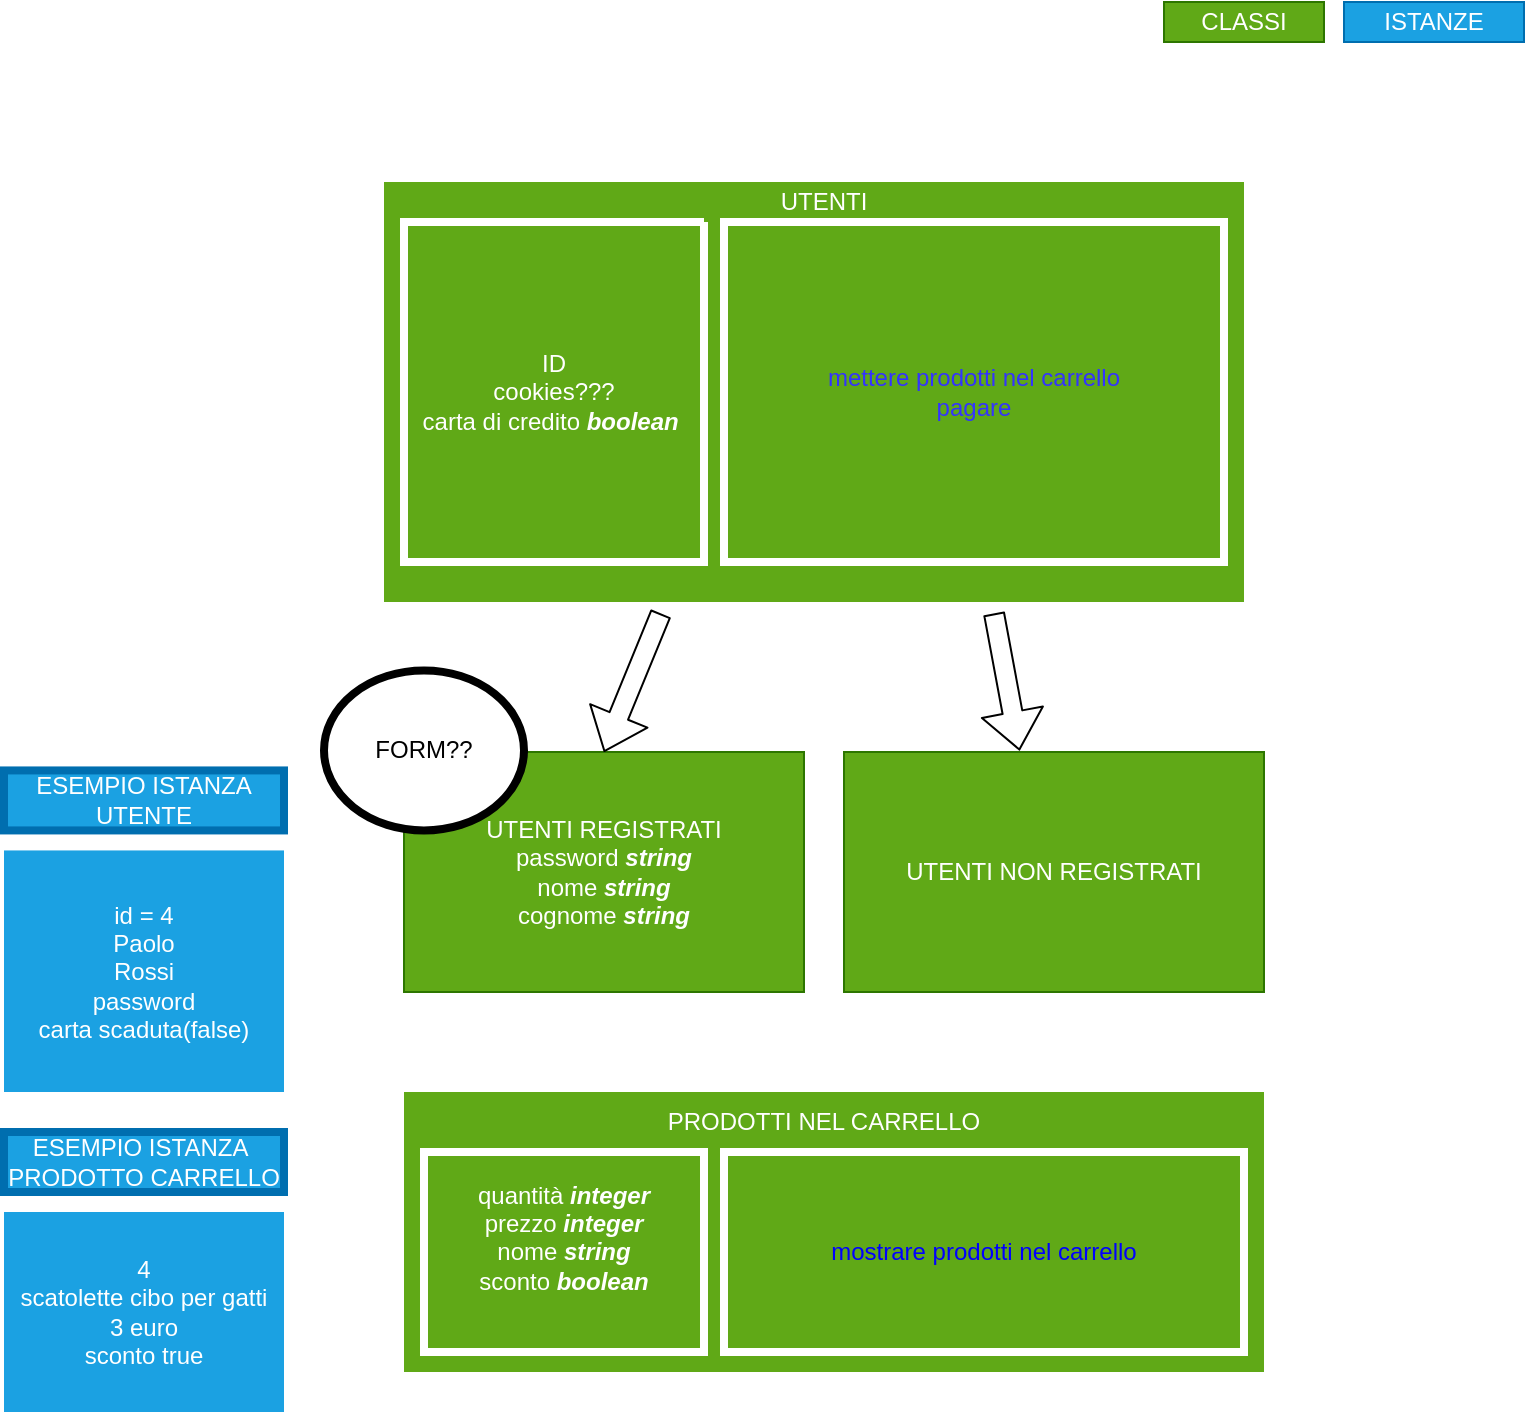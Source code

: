 <mxfile>
    <diagram id="0DfVgZLiSyY7PZttRIFc" name="Page-1">
        <mxGraphModel dx="1066" dy="804" grid="1" gridSize="10" guides="1" tooltips="1" connect="1" arrows="1" fold="1" page="1" pageScale="1" pageWidth="850" pageHeight="1100" math="0" shadow="0">
            <root>
                <mxCell id="0"/>
                <mxCell id="1" parent="0"/>
                <mxCell id="39" value="" style="rounded=0;whiteSpace=wrap;html=1;strokeColor=none;strokeWidth=3;fontColor=#ffffff;fillColor=#60a917;" parent="1" vertex="1">
                    <mxGeometry x="270" y="100" width="430" height="210" as="geometry"/>
                </mxCell>
                <mxCell id="6" value="CLASSI" style="rounded=0;whiteSpace=wrap;html=1;fillColor=#60a917;fontColor=#ffffff;strokeColor=#2D7600;" parent="1" vertex="1">
                    <mxGeometry x="660" y="10" width="80" height="20" as="geometry"/>
                </mxCell>
                <mxCell id="16" value="ISTANZE" style="rounded=0;whiteSpace=wrap;html=1;fontColor=#ffffff;fillColor=#1ba1e2;strokeColor=#006EAF;" parent="1" vertex="1">
                    <mxGeometry x="750" y="10" width="90" height="20" as="geometry"/>
                </mxCell>
                <mxCell id="21" value="ID&lt;br&gt;cookies???&lt;br&gt;carta di credito &lt;b&gt;&lt;i&gt;boolean&lt;/i&gt;&lt;/b&gt;&amp;nbsp;" style="rounded=0;whiteSpace=wrap;html=1;fontColor=#ffffff;fillColor=#60a917;strokeColor=#FFFFFF;perimeterSpacing=3;strokeWidth=4;" parent="1" vertex="1">
                    <mxGeometry x="280" y="120" width="150" height="170" as="geometry"/>
                </mxCell>
                <mxCell id="22" value="UTENTI REGISTRATI&lt;br&gt;password &lt;b&gt;&lt;i&gt;string&lt;/i&gt;&lt;/b&gt;&lt;br&gt;nome &lt;i&gt;&lt;b&gt;string&lt;/b&gt;&lt;/i&gt;&lt;br&gt;cognome &lt;b&gt;&lt;i&gt;string&lt;/i&gt;&lt;/b&gt;" style="rounded=0;whiteSpace=wrap;html=1;fontColor=#ffffff;fillColor=#60a917;strokeColor=#2D7600;" parent="1" vertex="1">
                    <mxGeometry x="280" y="385.0" width="200" height="120" as="geometry"/>
                </mxCell>
                <mxCell id="23" value="UTENTI NON REGISTRATI" style="rounded=0;whiteSpace=wrap;html=1;fontColor=#ffffff;fillColor=#60a917;strokeColor=#2D7600;" parent="1" vertex="1">
                    <mxGeometry x="500" y="385.0" width="210" height="120" as="geometry"/>
                </mxCell>
                <mxCell id="40" value="UTENTI" style="rounded=0;whiteSpace=wrap;html=1;strokeColor=none;strokeWidth=3;fontColor=#ffffff;fillColor=#60a917;" parent="1" vertex="1">
                    <mxGeometry x="430" y="100" width="120" height="20" as="geometry"/>
                </mxCell>
                <mxCell id="41" value="&lt;font color=&quot;#3333ff&quot;&gt;mettere prodotti nel carrello&lt;br&gt;pagare&lt;br&gt;&lt;/font&gt;" style="rounded=0;whiteSpace=wrap;html=1;strokeColor=#FFFFFF;strokeWidth=4;fontColor=#ffffff;fillColor=#60a917;" parent="1" vertex="1">
                    <mxGeometry x="440" y="120" width="250" height="170" as="geometry"/>
                </mxCell>
                <mxCell id="42" value="" style="shape=flexArrow;endArrow=classic;html=1;fontColor=#FFFFFF;entryX=0.5;entryY=0;entryDx=0;entryDy=0;exitX=0.322;exitY=1.027;exitDx=0;exitDy=0;exitPerimeter=0;" parent="1" target="22" edge="1" source="39">
                    <mxGeometry width="50" height="50" relative="1" as="geometry">
                        <mxPoint x="420" y="241.56" as="sourcePoint"/>
                        <mxPoint x="370" y="291.56" as="targetPoint"/>
                    </mxGeometry>
                </mxCell>
                <mxCell id="44" value="" style="rounded=0;whiteSpace=wrap;html=1;strokeColor=none;strokeWidth=3;fontColor=#ffffff;fillColor=#60a917;" parent="1" vertex="1">
                    <mxGeometry x="280" y="555" width="430" height="140" as="geometry"/>
                </mxCell>
                <mxCell id="45" value="quantità &lt;i style=&quot;font-weight: bold;&quot;&gt;integer&lt;/i&gt;&lt;br&gt;prezzo&amp;nbsp;&lt;i style=&quot;font-weight: bold;&quot;&gt;integer&lt;/i&gt;&lt;br&gt;nome&amp;nbsp;&lt;b style=&quot;font-style: italic;&quot;&gt;string&lt;/b&gt;&lt;br&gt;sconto&lt;i style=&quot;font-weight: bold;&quot;&gt; boolean&lt;br&gt;&lt;br&gt;&lt;/i&gt;" style="rounded=0;whiteSpace=wrap;html=1;fontColor=#ffffff;fillColor=#60a917;strokeColor=#FFFFFF;perimeterSpacing=3;strokeWidth=4;" parent="1" vertex="1">
                    <mxGeometry x="290" y="585" width="140" height="100" as="geometry"/>
                </mxCell>
                <mxCell id="46" value="PRODOTTI NEL CARRELLO" style="rounded=0;whiteSpace=wrap;html=1;strokeColor=none;strokeWidth=3;fontColor=#ffffff;fillColor=#60a917;" parent="1" vertex="1">
                    <mxGeometry x="405" y="565" width="170" height="10" as="geometry"/>
                </mxCell>
                <mxCell id="47" value="&lt;font color=&quot;#0000ff&quot;&gt;mostrare prodotti nel carrello&lt;/font&gt;" style="rounded=0;whiteSpace=wrap;html=1;strokeColor=#FFFFFF;strokeWidth=4;fontColor=#ffffff;fillColor=#60a917;" parent="1" vertex="1">
                    <mxGeometry x="440" y="585" width="260" height="100" as="geometry"/>
                </mxCell>
                <mxCell id="48" value="FORM??" style="ellipse;whiteSpace=wrap;html=1;strokeWidth=4;" parent="1" vertex="1">
                    <mxGeometry x="240" y="344.22" width="100" height="80" as="geometry"/>
                </mxCell>
                <mxCell id="49" value="id = 4&lt;br&gt;Paolo &lt;br&gt;Rossi&lt;br&gt;password&lt;br&gt;carta scaduta(false)" style="rounded=0;whiteSpace=wrap;html=1;strokeWidth=4;fontColor=#ffffff;strokeColor=none;fillColor=#1ba1e2;" parent="1" vertex="1">
                    <mxGeometry x="80" y="434.22" width="140" height="120.78" as="geometry"/>
                </mxCell>
                <mxCell id="53" value="ESEMPIO ISTANZA UTENTE" style="rounded=0;whiteSpace=wrap;html=1;strokeWidth=4;fontColor=#ffffff;fillColor=#1ba1e2;strokeColor=#006EAF;" parent="1" vertex="1">
                    <mxGeometry x="80" y="394.22" width="140" height="30" as="geometry"/>
                </mxCell>
                <mxCell id="54" value="4 &lt;br&gt;scatolette cibo per gatti&lt;br&gt;3 euro&lt;br&gt;sconto true&lt;br&gt;" style="rounded=0;whiteSpace=wrap;html=1;strokeWidth=4;fontColor=#ffffff;strokeColor=none;fillColor=#1ba1e2;" parent="1" vertex="1">
                    <mxGeometry x="80" y="615" width="140" height="100" as="geometry"/>
                </mxCell>
                <mxCell id="55" value="ESEMPIO ISTANZA&amp;nbsp;&lt;br&gt;PRODOTTO CARRELLO" style="rounded=0;whiteSpace=wrap;html=1;strokeWidth=4;fontColor=#ffffff;fillColor=#1ba1e2;strokeColor=#006EAF;" parent="1" vertex="1">
                    <mxGeometry x="80" y="575" width="140" height="30" as="geometry"/>
                </mxCell>
                <mxCell id="59" value="" style="shape=flexArrow;endArrow=classic;html=1;fontColor=#FFFFFF;entryX=0.418;entryY=-0.006;entryDx=0;entryDy=0;exitX=0.322;exitY=1.027;exitDx=0;exitDy=0;exitPerimeter=0;entryPerimeter=0;" edge="1" parent="1" target="23">
                    <mxGeometry width="50" height="50" relative="1" as="geometry">
                        <mxPoint x="575.0" y="315.67" as="sourcePoint"/>
                        <mxPoint x="546.54" y="385" as="targetPoint"/>
                    </mxGeometry>
                </mxCell>
            </root>
        </mxGraphModel>
    </diagram>
</mxfile>